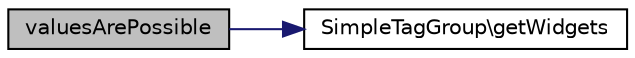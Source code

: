 digraph "valuesArePossible"
{
  edge [fontname="Helvetica",fontsize="10",labelfontname="Helvetica",labelfontsize="10"];
  node [fontname="Helvetica",fontsize="10",shape=record];
  rankdir="LR";
  Node1 [label="valuesArePossible",height=0.2,width=0.4,color="black", fillcolor="grey75", style="filled" fontcolor="black"];
  Node1 -> Node2 [color="midnightblue",fontsize="10",style="solid",fontname="Helvetica"];
  Node2 [label="SimpleTagGroup\\getWidgets",height=0.2,width=0.4,color="black", fillcolor="white", style="filled",URL="$class_simple_tag_group.html#a7208013014041ba1e26ddaa5eb273375"];
}
